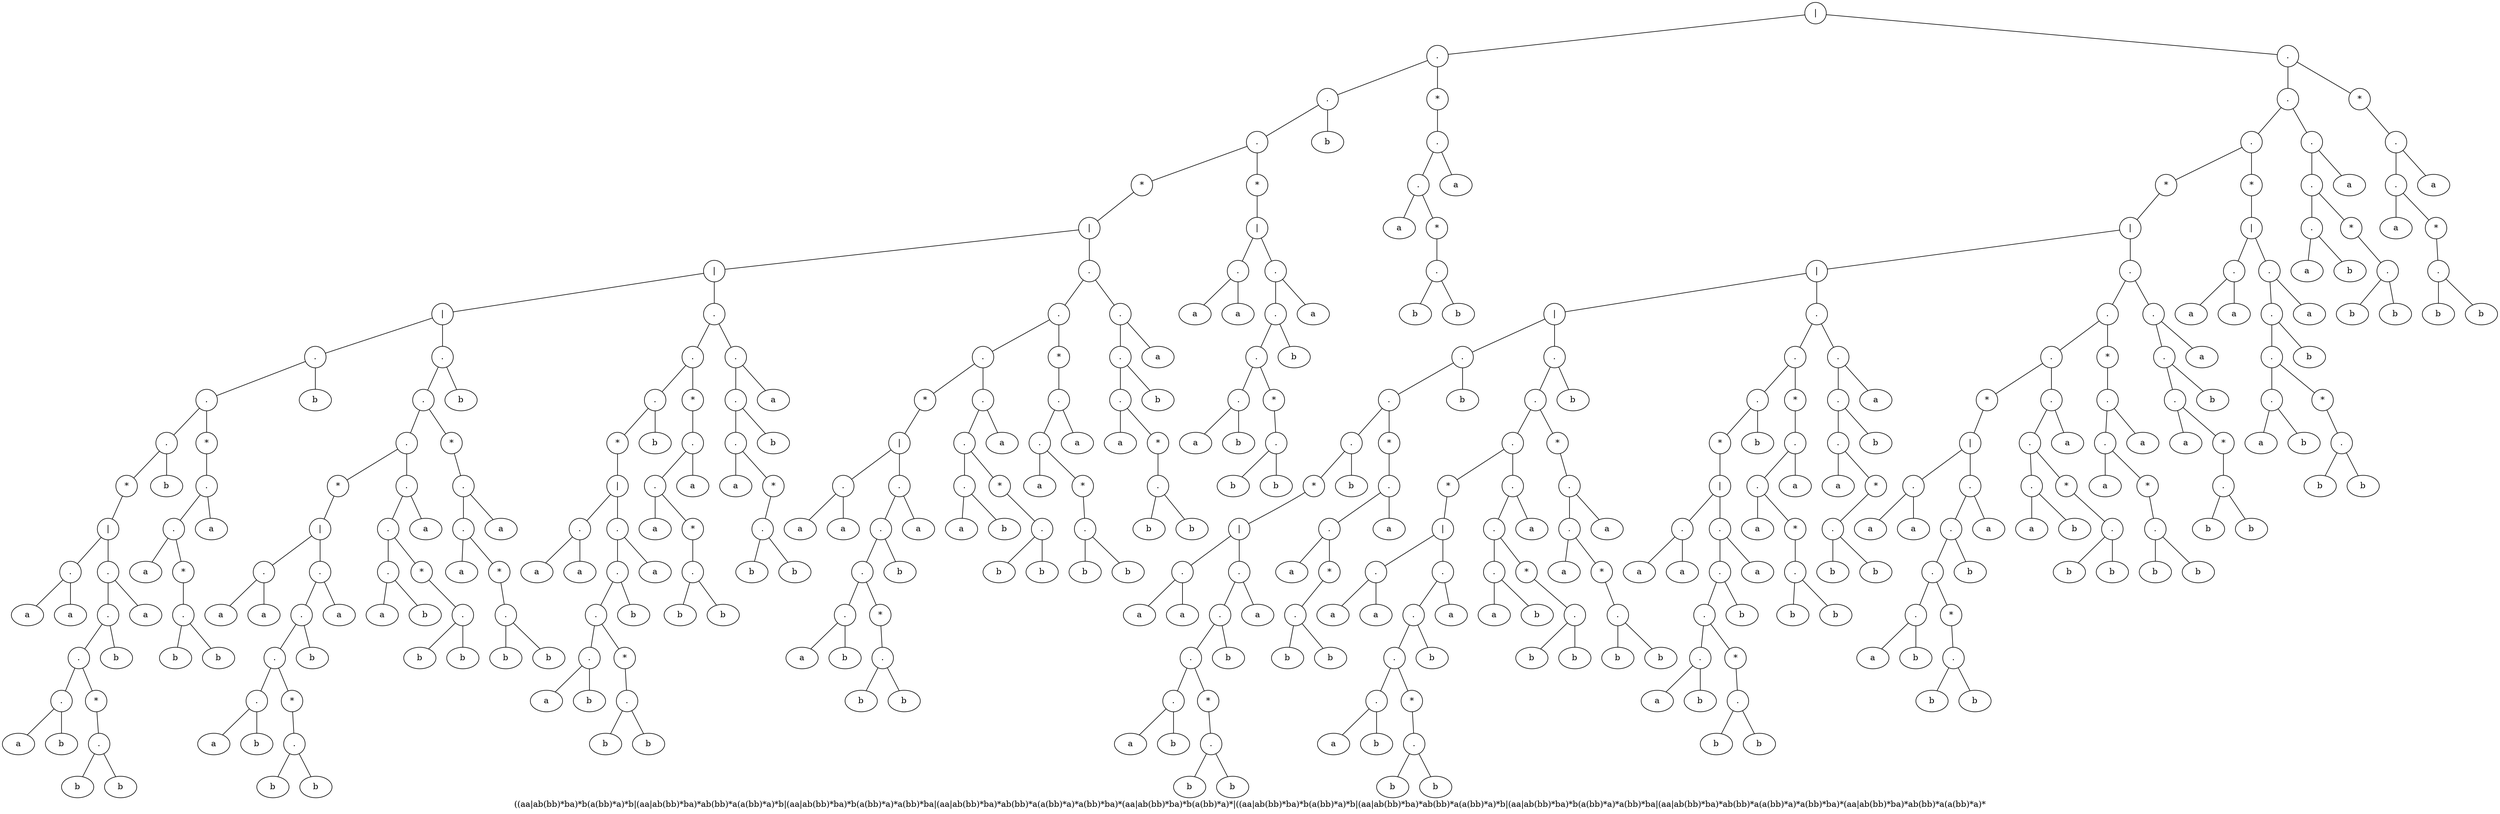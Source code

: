 digraph  G {label ="((aa|ab(bb)*ba)*b(a(bb)*a)*b|(aa|ab(bb)*ba)*ab(bb)*a(a(bb)*a)*b|(aa|ab(bb)*ba)*b(a(bb)*a)*a(bb)*ba|(aa|ab(bb)*ba)*ab(bb)*a(a(bb)*a)*a(bb)*ba)*(aa|ab(bb)*ba)*b(a(bb)*a)*|((aa|ab(bb)*ba)*b(a(bb)*a)*b|(aa|ab(bb)*ba)*ab(bb)*a(a(bb)*a)*b|(aa|ab(bb)*ba)*b(a(bb)*a)*a(bb)*ba|(aa|ab(bb)*ba)*ab(bb)*a(a(bb)*a)*a(bb)*ba)*(aa|ab(bb)*ba)*ab(bb)*a(a(bb)*a)*";
node_14[label="a"]
node_15[label="a"]
node_13[label=".", shape=circle]
node_13  -> node_14[dir=none];
node_13  -> node_15[dir=none];
node_20[label="a"]
node_21[label="b"]
node_19[label=".", shape=circle]
node_19  -> node_20[dir=none];
node_19  -> node_21[dir=none];
node_24[label="b"]
node_25[label="b"]
node_23[label=".", shape=circle]
node_23  -> node_24[dir=none];
node_23  -> node_25[dir=none];
node_22[label="*", shape=circle]
node_22  -> node_23[dir=none];
node_18[label=".", shape=circle]
node_18  -> node_19[dir=none];
node_18  -> node_22[dir=none];
node_26[label="b"]
node_17[label=".", shape=circle]
node_17  -> node_18[dir=none];
node_17  -> node_26[dir=none];
node_27[label="a"]
node_16[label=".", shape=circle]
node_16  -> node_17[dir=none];
node_16  -> node_27[dir=none];
node_12[label="|", shape=circle]
node_12  -> node_13[dir=none];
node_12  -> node_16[dir=none];
node_11[label="*", shape=circle]
node_11  -> node_12[dir=none];
node_28[label="b"]
node_10[label=".", shape=circle]
node_10  -> node_11[dir=none];
node_10  -> node_28[dir=none];
node_32[label="a"]
node_35[label="b"]
node_36[label="b"]
node_34[label=".", shape=circle]
node_34  -> node_35[dir=none];
node_34  -> node_36[dir=none];
node_33[label="*", shape=circle]
node_33  -> node_34[dir=none];
node_31[label=".", shape=circle]
node_31  -> node_32[dir=none];
node_31  -> node_33[dir=none];
node_37[label="a"]
node_30[label=".", shape=circle]
node_30  -> node_31[dir=none];
node_30  -> node_37[dir=none];
node_29[label="*", shape=circle]
node_29  -> node_30[dir=none];
node_9[label=".", shape=circle]
node_9  -> node_10[dir=none];
node_9  -> node_29[dir=none];
node_38[label="b"]
node_8[label=".", shape=circle]
node_8  -> node_9[dir=none];
node_8  -> node_38[dir=none];
node_45[label="a"]
node_46[label="a"]
node_44[label=".", shape=circle]
node_44  -> node_45[dir=none];
node_44  -> node_46[dir=none];
node_51[label="a"]
node_52[label="b"]
node_50[label=".", shape=circle]
node_50  -> node_51[dir=none];
node_50  -> node_52[dir=none];
node_55[label="b"]
node_56[label="b"]
node_54[label=".", shape=circle]
node_54  -> node_55[dir=none];
node_54  -> node_56[dir=none];
node_53[label="*", shape=circle]
node_53  -> node_54[dir=none];
node_49[label=".", shape=circle]
node_49  -> node_50[dir=none];
node_49  -> node_53[dir=none];
node_57[label="b"]
node_48[label=".", shape=circle]
node_48  -> node_49[dir=none];
node_48  -> node_57[dir=none];
node_58[label="a"]
node_47[label=".", shape=circle]
node_47  -> node_48[dir=none];
node_47  -> node_58[dir=none];
node_43[label="|", shape=circle]
node_43  -> node_44[dir=none];
node_43  -> node_47[dir=none];
node_42[label="*", shape=circle]
node_42  -> node_43[dir=none];
node_62[label="a"]
node_63[label="b"]
node_61[label=".", shape=circle]
node_61  -> node_62[dir=none];
node_61  -> node_63[dir=none];
node_66[label="b"]
node_67[label="b"]
node_65[label=".", shape=circle]
node_65  -> node_66[dir=none];
node_65  -> node_67[dir=none];
node_64[label="*", shape=circle]
node_64  -> node_65[dir=none];
node_60[label=".", shape=circle]
node_60  -> node_61[dir=none];
node_60  -> node_64[dir=none];
node_68[label="a"]
node_59[label=".", shape=circle]
node_59  -> node_60[dir=none];
node_59  -> node_68[dir=none];
node_41[label=".", shape=circle]
node_41  -> node_42[dir=none];
node_41  -> node_59[dir=none];
node_72[label="a"]
node_75[label="b"]
node_76[label="b"]
node_74[label=".", shape=circle]
node_74  -> node_75[dir=none];
node_74  -> node_76[dir=none];
node_73[label="*", shape=circle]
node_73  -> node_74[dir=none];
node_71[label=".", shape=circle]
node_71  -> node_72[dir=none];
node_71  -> node_73[dir=none];
node_77[label="a"]
node_70[label=".", shape=circle]
node_70  -> node_71[dir=none];
node_70  -> node_77[dir=none];
node_69[label="*", shape=circle]
node_69  -> node_70[dir=none];
node_40[label=".", shape=circle]
node_40  -> node_41[dir=none];
node_40  -> node_69[dir=none];
node_78[label="b"]
node_39[label=".", shape=circle]
node_39  -> node_40[dir=none];
node_39  -> node_78[dir=none];
node_7[label="|", shape=circle]
node_7  -> node_8[dir=none];
node_7  -> node_39[dir=none];
node_85[label="a"]
node_86[label="a"]
node_84[label=".", shape=circle]
node_84  -> node_85[dir=none];
node_84  -> node_86[dir=none];
node_91[label="a"]
node_92[label="b"]
node_90[label=".", shape=circle]
node_90  -> node_91[dir=none];
node_90  -> node_92[dir=none];
node_95[label="b"]
node_96[label="b"]
node_94[label=".", shape=circle]
node_94  -> node_95[dir=none];
node_94  -> node_96[dir=none];
node_93[label="*", shape=circle]
node_93  -> node_94[dir=none];
node_89[label=".", shape=circle]
node_89  -> node_90[dir=none];
node_89  -> node_93[dir=none];
node_97[label="b"]
node_88[label=".", shape=circle]
node_88  -> node_89[dir=none];
node_88  -> node_97[dir=none];
node_98[label="a"]
node_87[label=".", shape=circle]
node_87  -> node_88[dir=none];
node_87  -> node_98[dir=none];
node_83[label="|", shape=circle]
node_83  -> node_84[dir=none];
node_83  -> node_87[dir=none];
node_82[label="*", shape=circle]
node_82  -> node_83[dir=none];
node_99[label="b"]
node_81[label=".", shape=circle]
node_81  -> node_82[dir=none];
node_81  -> node_99[dir=none];
node_103[label="a"]
node_106[label="b"]
node_107[label="b"]
node_105[label=".", shape=circle]
node_105  -> node_106[dir=none];
node_105  -> node_107[dir=none];
node_104[label="*", shape=circle]
node_104  -> node_105[dir=none];
node_102[label=".", shape=circle]
node_102  -> node_103[dir=none];
node_102  -> node_104[dir=none];
node_108[label="a"]
node_101[label=".", shape=circle]
node_101  -> node_102[dir=none];
node_101  -> node_108[dir=none];
node_100[label="*", shape=circle]
node_100  -> node_101[dir=none];
node_80[label=".", shape=circle]
node_80  -> node_81[dir=none];
node_80  -> node_100[dir=none];
node_112[label="a"]
node_115[label="b"]
node_116[label="b"]
node_114[label=".", shape=circle]
node_114  -> node_115[dir=none];
node_114  -> node_116[dir=none];
node_113[label="*", shape=circle]
node_113  -> node_114[dir=none];
node_111[label=".", shape=circle]
node_111  -> node_112[dir=none];
node_111  -> node_113[dir=none];
node_117[label="b"]
node_110[label=".", shape=circle]
node_110  -> node_111[dir=none];
node_110  -> node_117[dir=none];
node_118[label="a"]
node_109[label=".", shape=circle]
node_109  -> node_110[dir=none];
node_109  -> node_118[dir=none];
node_79[label=".", shape=circle]
node_79  -> node_80[dir=none];
node_79  -> node_109[dir=none];
node_6[label="|", shape=circle]
node_6  -> node_7[dir=none];
node_6  -> node_79[dir=none];
node_125[label="a"]
node_126[label="a"]
node_124[label=".", shape=circle]
node_124  -> node_125[dir=none];
node_124  -> node_126[dir=none];
node_131[label="a"]
node_132[label="b"]
node_130[label=".", shape=circle]
node_130  -> node_131[dir=none];
node_130  -> node_132[dir=none];
node_135[label="b"]
node_136[label="b"]
node_134[label=".", shape=circle]
node_134  -> node_135[dir=none];
node_134  -> node_136[dir=none];
node_133[label="*", shape=circle]
node_133  -> node_134[dir=none];
node_129[label=".", shape=circle]
node_129  -> node_130[dir=none];
node_129  -> node_133[dir=none];
node_137[label="b"]
node_128[label=".", shape=circle]
node_128  -> node_129[dir=none];
node_128  -> node_137[dir=none];
node_138[label="a"]
node_127[label=".", shape=circle]
node_127  -> node_128[dir=none];
node_127  -> node_138[dir=none];
node_123[label="|", shape=circle]
node_123  -> node_124[dir=none];
node_123  -> node_127[dir=none];
node_122[label="*", shape=circle]
node_122  -> node_123[dir=none];
node_142[label="a"]
node_143[label="b"]
node_141[label=".", shape=circle]
node_141  -> node_142[dir=none];
node_141  -> node_143[dir=none];
node_146[label="b"]
node_147[label="b"]
node_145[label=".", shape=circle]
node_145  -> node_146[dir=none];
node_145  -> node_147[dir=none];
node_144[label="*", shape=circle]
node_144  -> node_145[dir=none];
node_140[label=".", shape=circle]
node_140  -> node_141[dir=none];
node_140  -> node_144[dir=none];
node_148[label="a"]
node_139[label=".", shape=circle]
node_139  -> node_140[dir=none];
node_139  -> node_148[dir=none];
node_121[label=".", shape=circle]
node_121  -> node_122[dir=none];
node_121  -> node_139[dir=none];
node_152[label="a"]
node_155[label="b"]
node_156[label="b"]
node_154[label=".", shape=circle]
node_154  -> node_155[dir=none];
node_154  -> node_156[dir=none];
node_153[label="*", shape=circle]
node_153  -> node_154[dir=none];
node_151[label=".", shape=circle]
node_151  -> node_152[dir=none];
node_151  -> node_153[dir=none];
node_157[label="a"]
node_150[label=".", shape=circle]
node_150  -> node_151[dir=none];
node_150  -> node_157[dir=none];
node_149[label="*", shape=circle]
node_149  -> node_150[dir=none];
node_120[label=".", shape=circle]
node_120  -> node_121[dir=none];
node_120  -> node_149[dir=none];
node_161[label="a"]
node_164[label="b"]
node_165[label="b"]
node_163[label=".", shape=circle]
node_163  -> node_164[dir=none];
node_163  -> node_165[dir=none];
node_162[label="*", shape=circle]
node_162  -> node_163[dir=none];
node_160[label=".", shape=circle]
node_160  -> node_161[dir=none];
node_160  -> node_162[dir=none];
node_166[label="b"]
node_159[label=".", shape=circle]
node_159  -> node_160[dir=none];
node_159  -> node_166[dir=none];
node_167[label="a"]
node_158[label=".", shape=circle]
node_158  -> node_159[dir=none];
node_158  -> node_167[dir=none];
node_119[label=".", shape=circle]
node_119  -> node_120[dir=none];
node_119  -> node_158[dir=none];
node_5[label="|", shape=circle]
node_5  -> node_6[dir=none];
node_5  -> node_119[dir=none];
node_4[label="*", shape=circle]
node_4  -> node_5[dir=none];
node_171[label="a"]
node_172[label="a"]
node_170[label=".", shape=circle]
node_170  -> node_171[dir=none];
node_170  -> node_172[dir=none];
node_177[label="a"]
node_178[label="b"]
node_176[label=".", shape=circle]
node_176  -> node_177[dir=none];
node_176  -> node_178[dir=none];
node_181[label="b"]
node_182[label="b"]
node_180[label=".", shape=circle]
node_180  -> node_181[dir=none];
node_180  -> node_182[dir=none];
node_179[label="*", shape=circle]
node_179  -> node_180[dir=none];
node_175[label=".", shape=circle]
node_175  -> node_176[dir=none];
node_175  -> node_179[dir=none];
node_183[label="b"]
node_174[label=".", shape=circle]
node_174  -> node_175[dir=none];
node_174  -> node_183[dir=none];
node_184[label="a"]
node_173[label=".", shape=circle]
node_173  -> node_174[dir=none];
node_173  -> node_184[dir=none];
node_169[label="|", shape=circle]
node_169  -> node_170[dir=none];
node_169  -> node_173[dir=none];
node_168[label="*", shape=circle]
node_168  -> node_169[dir=none];
node_3[label=".", shape=circle]
node_3  -> node_4[dir=none];
node_3  -> node_168[dir=none];
node_185[label="b"]
node_2[label=".", shape=circle]
node_2  -> node_3[dir=none];
node_2  -> node_185[dir=none];
node_189[label="a"]
node_192[label="b"]
node_193[label="b"]
node_191[label=".", shape=circle]
node_191  -> node_192[dir=none];
node_191  -> node_193[dir=none];
node_190[label="*", shape=circle]
node_190  -> node_191[dir=none];
node_188[label=".", shape=circle]
node_188  -> node_189[dir=none];
node_188  -> node_190[dir=none];
node_194[label="a"]
node_187[label=".", shape=circle]
node_187  -> node_188[dir=none];
node_187  -> node_194[dir=none];
node_186[label="*", shape=circle]
node_186  -> node_187[dir=none];
node_1[label=".", shape=circle]
node_1  -> node_2[dir=none];
node_1  -> node_186[dir=none];
node_208[label="a"]
node_209[label="a"]
node_207[label=".", shape=circle]
node_207  -> node_208[dir=none];
node_207  -> node_209[dir=none];
node_214[label="a"]
node_215[label="b"]
node_213[label=".", shape=circle]
node_213  -> node_214[dir=none];
node_213  -> node_215[dir=none];
node_218[label="b"]
node_219[label="b"]
node_217[label=".", shape=circle]
node_217  -> node_218[dir=none];
node_217  -> node_219[dir=none];
node_216[label="*", shape=circle]
node_216  -> node_217[dir=none];
node_212[label=".", shape=circle]
node_212  -> node_213[dir=none];
node_212  -> node_216[dir=none];
node_220[label="b"]
node_211[label=".", shape=circle]
node_211  -> node_212[dir=none];
node_211  -> node_220[dir=none];
node_221[label="a"]
node_210[label=".", shape=circle]
node_210  -> node_211[dir=none];
node_210  -> node_221[dir=none];
node_206[label="|", shape=circle]
node_206  -> node_207[dir=none];
node_206  -> node_210[dir=none];
node_205[label="*", shape=circle]
node_205  -> node_206[dir=none];
node_222[label="b"]
node_204[label=".", shape=circle]
node_204  -> node_205[dir=none];
node_204  -> node_222[dir=none];
node_226[label="a"]
node_229[label="b"]
node_230[label="b"]
node_228[label=".", shape=circle]
node_228  -> node_229[dir=none];
node_228  -> node_230[dir=none];
node_227[label="*", shape=circle]
node_227  -> node_228[dir=none];
node_225[label=".", shape=circle]
node_225  -> node_226[dir=none];
node_225  -> node_227[dir=none];
node_231[label="a"]
node_224[label=".", shape=circle]
node_224  -> node_225[dir=none];
node_224  -> node_231[dir=none];
node_223[label="*", shape=circle]
node_223  -> node_224[dir=none];
node_203[label=".", shape=circle]
node_203  -> node_204[dir=none];
node_203  -> node_223[dir=none];
node_232[label="b"]
node_202[label=".", shape=circle]
node_202  -> node_203[dir=none];
node_202  -> node_232[dir=none];
node_239[label="a"]
node_240[label="a"]
node_238[label=".", shape=circle]
node_238  -> node_239[dir=none];
node_238  -> node_240[dir=none];
node_245[label="a"]
node_246[label="b"]
node_244[label=".", shape=circle]
node_244  -> node_245[dir=none];
node_244  -> node_246[dir=none];
node_249[label="b"]
node_250[label="b"]
node_248[label=".", shape=circle]
node_248  -> node_249[dir=none];
node_248  -> node_250[dir=none];
node_247[label="*", shape=circle]
node_247  -> node_248[dir=none];
node_243[label=".", shape=circle]
node_243  -> node_244[dir=none];
node_243  -> node_247[dir=none];
node_251[label="b"]
node_242[label=".", shape=circle]
node_242  -> node_243[dir=none];
node_242  -> node_251[dir=none];
node_252[label="a"]
node_241[label=".", shape=circle]
node_241  -> node_242[dir=none];
node_241  -> node_252[dir=none];
node_237[label="|", shape=circle]
node_237  -> node_238[dir=none];
node_237  -> node_241[dir=none];
node_236[label="*", shape=circle]
node_236  -> node_237[dir=none];
node_256[label="a"]
node_257[label="b"]
node_255[label=".", shape=circle]
node_255  -> node_256[dir=none];
node_255  -> node_257[dir=none];
node_260[label="b"]
node_261[label="b"]
node_259[label=".", shape=circle]
node_259  -> node_260[dir=none];
node_259  -> node_261[dir=none];
node_258[label="*", shape=circle]
node_258  -> node_259[dir=none];
node_254[label=".", shape=circle]
node_254  -> node_255[dir=none];
node_254  -> node_258[dir=none];
node_262[label="a"]
node_253[label=".", shape=circle]
node_253  -> node_254[dir=none];
node_253  -> node_262[dir=none];
node_235[label=".", shape=circle]
node_235  -> node_236[dir=none];
node_235  -> node_253[dir=none];
node_266[label="a"]
node_269[label="b"]
node_270[label="b"]
node_268[label=".", shape=circle]
node_268  -> node_269[dir=none];
node_268  -> node_270[dir=none];
node_267[label="*", shape=circle]
node_267  -> node_268[dir=none];
node_265[label=".", shape=circle]
node_265  -> node_266[dir=none];
node_265  -> node_267[dir=none];
node_271[label="a"]
node_264[label=".", shape=circle]
node_264  -> node_265[dir=none];
node_264  -> node_271[dir=none];
node_263[label="*", shape=circle]
node_263  -> node_264[dir=none];
node_234[label=".", shape=circle]
node_234  -> node_235[dir=none];
node_234  -> node_263[dir=none];
node_272[label="b"]
node_233[label=".", shape=circle]
node_233  -> node_234[dir=none];
node_233  -> node_272[dir=none];
node_201[label="|", shape=circle]
node_201  -> node_202[dir=none];
node_201  -> node_233[dir=none];
node_279[label="a"]
node_280[label="a"]
node_278[label=".", shape=circle]
node_278  -> node_279[dir=none];
node_278  -> node_280[dir=none];
node_285[label="a"]
node_286[label="b"]
node_284[label=".", shape=circle]
node_284  -> node_285[dir=none];
node_284  -> node_286[dir=none];
node_289[label="b"]
node_290[label="b"]
node_288[label=".", shape=circle]
node_288  -> node_289[dir=none];
node_288  -> node_290[dir=none];
node_287[label="*", shape=circle]
node_287  -> node_288[dir=none];
node_283[label=".", shape=circle]
node_283  -> node_284[dir=none];
node_283  -> node_287[dir=none];
node_291[label="b"]
node_282[label=".", shape=circle]
node_282  -> node_283[dir=none];
node_282  -> node_291[dir=none];
node_292[label="a"]
node_281[label=".", shape=circle]
node_281  -> node_282[dir=none];
node_281  -> node_292[dir=none];
node_277[label="|", shape=circle]
node_277  -> node_278[dir=none];
node_277  -> node_281[dir=none];
node_276[label="*", shape=circle]
node_276  -> node_277[dir=none];
node_293[label="b"]
node_275[label=".", shape=circle]
node_275  -> node_276[dir=none];
node_275  -> node_293[dir=none];
node_297[label="a"]
node_300[label="b"]
node_301[label="b"]
node_299[label=".", shape=circle]
node_299  -> node_300[dir=none];
node_299  -> node_301[dir=none];
node_298[label="*", shape=circle]
node_298  -> node_299[dir=none];
node_296[label=".", shape=circle]
node_296  -> node_297[dir=none];
node_296  -> node_298[dir=none];
node_302[label="a"]
node_295[label=".", shape=circle]
node_295  -> node_296[dir=none];
node_295  -> node_302[dir=none];
node_294[label="*", shape=circle]
node_294  -> node_295[dir=none];
node_274[label=".", shape=circle]
node_274  -> node_275[dir=none];
node_274  -> node_294[dir=none];
node_306[label="a"]
node_309[label="b"]
node_310[label="b"]
node_308[label=".", shape=circle]
node_308  -> node_309[dir=none];
node_308  -> node_310[dir=none];
node_307[label="*", shape=circle]
node_307  -> node_308[dir=none];
node_305[label=".", shape=circle]
node_305  -> node_306[dir=none];
node_305  -> node_307[dir=none];
node_311[label="b"]
node_304[label=".", shape=circle]
node_304  -> node_305[dir=none];
node_304  -> node_311[dir=none];
node_312[label="a"]
node_303[label=".", shape=circle]
node_303  -> node_304[dir=none];
node_303  -> node_312[dir=none];
node_273[label=".", shape=circle]
node_273  -> node_274[dir=none];
node_273  -> node_303[dir=none];
node_200[label="|", shape=circle]
node_200  -> node_201[dir=none];
node_200  -> node_273[dir=none];
node_319[label="a"]
node_320[label="a"]
node_318[label=".", shape=circle]
node_318  -> node_319[dir=none];
node_318  -> node_320[dir=none];
node_325[label="a"]
node_326[label="b"]
node_324[label=".", shape=circle]
node_324  -> node_325[dir=none];
node_324  -> node_326[dir=none];
node_329[label="b"]
node_330[label="b"]
node_328[label=".", shape=circle]
node_328  -> node_329[dir=none];
node_328  -> node_330[dir=none];
node_327[label="*", shape=circle]
node_327  -> node_328[dir=none];
node_323[label=".", shape=circle]
node_323  -> node_324[dir=none];
node_323  -> node_327[dir=none];
node_331[label="b"]
node_322[label=".", shape=circle]
node_322  -> node_323[dir=none];
node_322  -> node_331[dir=none];
node_332[label="a"]
node_321[label=".", shape=circle]
node_321  -> node_322[dir=none];
node_321  -> node_332[dir=none];
node_317[label="|", shape=circle]
node_317  -> node_318[dir=none];
node_317  -> node_321[dir=none];
node_316[label="*", shape=circle]
node_316  -> node_317[dir=none];
node_336[label="a"]
node_337[label="b"]
node_335[label=".", shape=circle]
node_335  -> node_336[dir=none];
node_335  -> node_337[dir=none];
node_340[label="b"]
node_341[label="b"]
node_339[label=".", shape=circle]
node_339  -> node_340[dir=none];
node_339  -> node_341[dir=none];
node_338[label="*", shape=circle]
node_338  -> node_339[dir=none];
node_334[label=".", shape=circle]
node_334  -> node_335[dir=none];
node_334  -> node_338[dir=none];
node_342[label="a"]
node_333[label=".", shape=circle]
node_333  -> node_334[dir=none];
node_333  -> node_342[dir=none];
node_315[label=".", shape=circle]
node_315  -> node_316[dir=none];
node_315  -> node_333[dir=none];
node_346[label="a"]
node_349[label="b"]
node_350[label="b"]
node_348[label=".", shape=circle]
node_348  -> node_349[dir=none];
node_348  -> node_350[dir=none];
node_347[label="*", shape=circle]
node_347  -> node_348[dir=none];
node_345[label=".", shape=circle]
node_345  -> node_346[dir=none];
node_345  -> node_347[dir=none];
node_351[label="a"]
node_344[label=".", shape=circle]
node_344  -> node_345[dir=none];
node_344  -> node_351[dir=none];
node_343[label="*", shape=circle]
node_343  -> node_344[dir=none];
node_314[label=".", shape=circle]
node_314  -> node_315[dir=none];
node_314  -> node_343[dir=none];
node_355[label="a"]
node_358[label="b"]
node_359[label="b"]
node_357[label=".", shape=circle]
node_357  -> node_358[dir=none];
node_357  -> node_359[dir=none];
node_356[label="*", shape=circle]
node_356  -> node_357[dir=none];
node_354[label=".", shape=circle]
node_354  -> node_355[dir=none];
node_354  -> node_356[dir=none];
node_360[label="b"]
node_353[label=".", shape=circle]
node_353  -> node_354[dir=none];
node_353  -> node_360[dir=none];
node_361[label="a"]
node_352[label=".", shape=circle]
node_352  -> node_353[dir=none];
node_352  -> node_361[dir=none];
node_313[label=".", shape=circle]
node_313  -> node_314[dir=none];
node_313  -> node_352[dir=none];
node_199[label="|", shape=circle]
node_199  -> node_200[dir=none];
node_199  -> node_313[dir=none];
node_198[label="*", shape=circle]
node_198  -> node_199[dir=none];
node_365[label="a"]
node_366[label="a"]
node_364[label=".", shape=circle]
node_364  -> node_365[dir=none];
node_364  -> node_366[dir=none];
node_371[label="a"]
node_372[label="b"]
node_370[label=".", shape=circle]
node_370  -> node_371[dir=none];
node_370  -> node_372[dir=none];
node_375[label="b"]
node_376[label="b"]
node_374[label=".", shape=circle]
node_374  -> node_375[dir=none];
node_374  -> node_376[dir=none];
node_373[label="*", shape=circle]
node_373  -> node_374[dir=none];
node_369[label=".", shape=circle]
node_369  -> node_370[dir=none];
node_369  -> node_373[dir=none];
node_377[label="b"]
node_368[label=".", shape=circle]
node_368  -> node_369[dir=none];
node_368  -> node_377[dir=none];
node_378[label="a"]
node_367[label=".", shape=circle]
node_367  -> node_368[dir=none];
node_367  -> node_378[dir=none];
node_363[label="|", shape=circle]
node_363  -> node_364[dir=none];
node_363  -> node_367[dir=none];
node_362[label="*", shape=circle]
node_362  -> node_363[dir=none];
node_197[label=".", shape=circle]
node_197  -> node_198[dir=none];
node_197  -> node_362[dir=none];
node_382[label="a"]
node_383[label="b"]
node_381[label=".", shape=circle]
node_381  -> node_382[dir=none];
node_381  -> node_383[dir=none];
node_386[label="b"]
node_387[label="b"]
node_385[label=".", shape=circle]
node_385  -> node_386[dir=none];
node_385  -> node_387[dir=none];
node_384[label="*", shape=circle]
node_384  -> node_385[dir=none];
node_380[label=".", shape=circle]
node_380  -> node_381[dir=none];
node_380  -> node_384[dir=none];
node_388[label="a"]
node_379[label=".", shape=circle]
node_379  -> node_380[dir=none];
node_379  -> node_388[dir=none];
node_196[label=".", shape=circle]
node_196  -> node_197[dir=none];
node_196  -> node_379[dir=none];
node_392[label="a"]
node_395[label="b"]
node_396[label="b"]
node_394[label=".", shape=circle]
node_394  -> node_395[dir=none];
node_394  -> node_396[dir=none];
node_393[label="*", shape=circle]
node_393  -> node_394[dir=none];
node_391[label=".", shape=circle]
node_391  -> node_392[dir=none];
node_391  -> node_393[dir=none];
node_397[label="a"]
node_390[label=".", shape=circle]
node_390  -> node_391[dir=none];
node_390  -> node_397[dir=none];
node_389[label="*", shape=circle]
node_389  -> node_390[dir=none];
node_195[label=".", shape=circle]
node_195  -> node_196[dir=none];
node_195  -> node_389[dir=none];
node_0[label="|", shape=circle]
node_0  -> node_1[dir=none];
node_0  -> node_195[dir=none];
}
